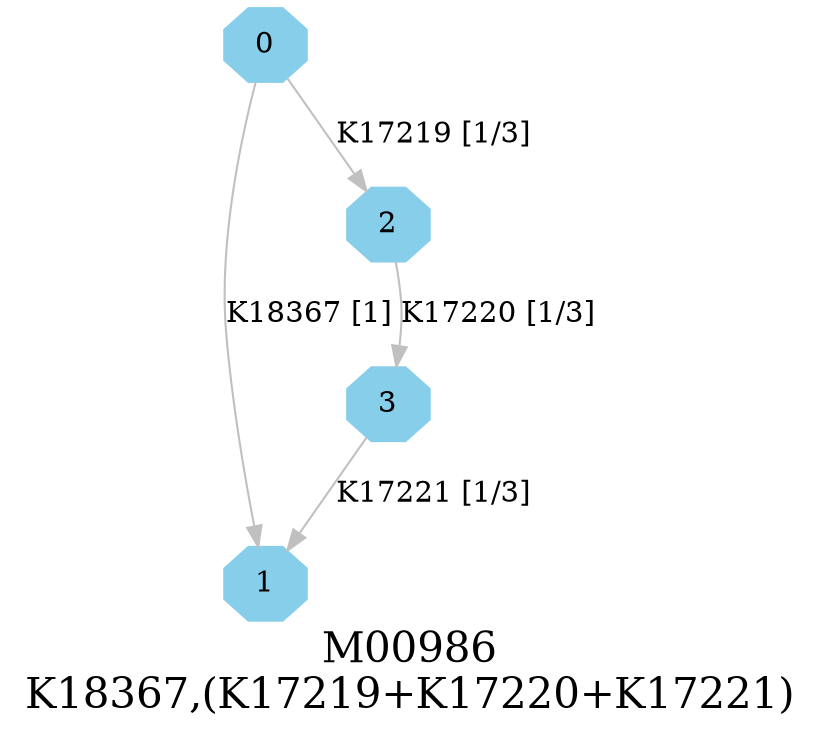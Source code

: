 digraph G {
graph [label="M00986
K18367,(K17219+K17220+K17221)",fontsize=20];
node [shape=box,style=filled];
edge [len=3,color=grey];
{node [width=.3,height=.3,shape=octagon,style=filled,color=skyblue] 0 1 2 3 }
0 -> 1 [label="K18367 [1]"];
0 -> 2 [label="K17219 [1/3]"];
2 -> 3 [label="K17220 [1/3]"];
3 -> 1 [label="K17221 [1/3]"];
}